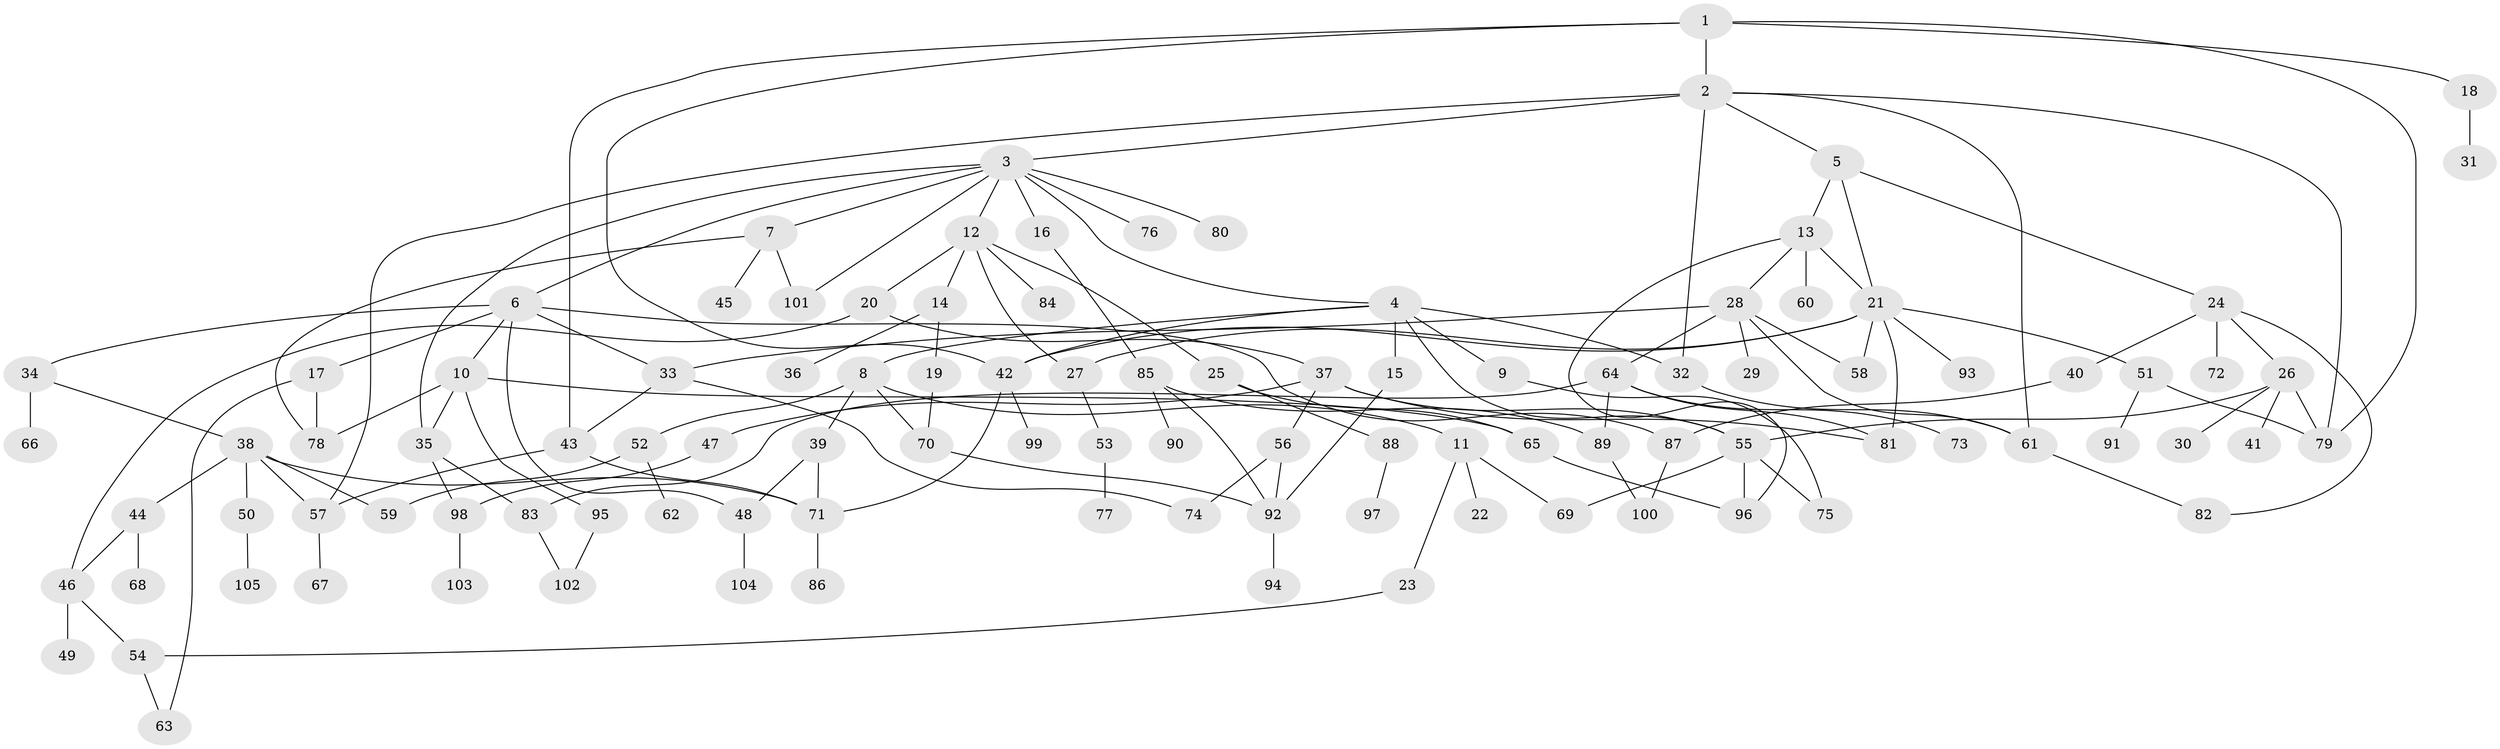 // coarse degree distribution, {5: 0.08695652173913043, 8: 0.057971014492753624, 10: 0.014492753623188406, 4: 0.13043478260869565, 3: 0.2028985507246377, 2: 0.13043478260869565, 9: 0.014492753623188406, 6: 0.057971014492753624, 1: 0.2898550724637681, 7: 0.014492753623188406}
// Generated by graph-tools (version 1.1) at 2025/23/03/03/25 07:23:32]
// undirected, 105 vertices, 152 edges
graph export_dot {
graph [start="1"]
  node [color=gray90,style=filled];
  1;
  2;
  3;
  4;
  5;
  6;
  7;
  8;
  9;
  10;
  11;
  12;
  13;
  14;
  15;
  16;
  17;
  18;
  19;
  20;
  21;
  22;
  23;
  24;
  25;
  26;
  27;
  28;
  29;
  30;
  31;
  32;
  33;
  34;
  35;
  36;
  37;
  38;
  39;
  40;
  41;
  42;
  43;
  44;
  45;
  46;
  47;
  48;
  49;
  50;
  51;
  52;
  53;
  54;
  55;
  56;
  57;
  58;
  59;
  60;
  61;
  62;
  63;
  64;
  65;
  66;
  67;
  68;
  69;
  70;
  71;
  72;
  73;
  74;
  75;
  76;
  77;
  78;
  79;
  80;
  81;
  82;
  83;
  84;
  85;
  86;
  87;
  88;
  89;
  90;
  91;
  92;
  93;
  94;
  95;
  96;
  97;
  98;
  99;
  100;
  101;
  102;
  103;
  104;
  105;
  1 -- 2;
  1 -- 18;
  1 -- 42;
  1 -- 43;
  1 -- 79;
  2 -- 3;
  2 -- 5;
  2 -- 32;
  2 -- 61;
  2 -- 79;
  2 -- 57;
  3 -- 4;
  3 -- 6;
  3 -- 7;
  3 -- 12;
  3 -- 16;
  3 -- 76;
  3 -- 80;
  3 -- 101;
  3 -- 35;
  4 -- 8;
  4 -- 9;
  4 -- 15;
  4 -- 55;
  4 -- 32;
  4 -- 42;
  5 -- 13;
  5 -- 21;
  5 -- 24;
  6 -- 10;
  6 -- 17;
  6 -- 34;
  6 -- 48;
  6 -- 87;
  6 -- 33;
  7 -- 45;
  7 -- 78;
  7 -- 101;
  8 -- 11;
  8 -- 39;
  8 -- 52;
  8 -- 70;
  9 -- 75;
  10 -- 35;
  10 -- 65;
  10 -- 95;
  10 -- 78;
  11 -- 22;
  11 -- 23;
  11 -- 69;
  12 -- 14;
  12 -- 20;
  12 -- 25;
  12 -- 84;
  12 -- 27;
  13 -- 28;
  13 -- 60;
  13 -- 96;
  13 -- 21;
  14 -- 19;
  14 -- 36;
  15 -- 92;
  16 -- 85;
  17 -- 63;
  17 -- 78;
  18 -- 31;
  19 -- 70;
  20 -- 37;
  20 -- 46;
  21 -- 27;
  21 -- 51;
  21 -- 81;
  21 -- 93;
  21 -- 58;
  21 -- 42;
  23 -- 54;
  24 -- 26;
  24 -- 40;
  24 -- 72;
  24 -- 82;
  25 -- 88;
  25 -- 65;
  26 -- 30;
  26 -- 41;
  26 -- 55;
  26 -- 79;
  27 -- 53;
  28 -- 29;
  28 -- 33;
  28 -- 58;
  28 -- 64;
  28 -- 61;
  32 -- 61;
  33 -- 43;
  33 -- 74;
  34 -- 38;
  34 -- 66;
  35 -- 83;
  35 -- 98;
  37 -- 47;
  37 -- 56;
  37 -- 81;
  37 -- 55;
  38 -- 44;
  38 -- 50;
  38 -- 57;
  38 -- 59;
  38 -- 71;
  39 -- 71;
  39 -- 48;
  40 -- 87;
  42 -- 99;
  42 -- 71;
  43 -- 71;
  43 -- 57;
  44 -- 46;
  44 -- 68;
  46 -- 49;
  46 -- 54;
  47 -- 98;
  48 -- 104;
  50 -- 105;
  51 -- 91;
  51 -- 79;
  52 -- 59;
  52 -- 62;
  53 -- 77;
  54 -- 63;
  55 -- 69;
  55 -- 75;
  55 -- 96;
  56 -- 74;
  56 -- 92;
  57 -- 67;
  61 -- 82;
  64 -- 73;
  64 -- 89;
  64 -- 81;
  64 -- 83;
  65 -- 96;
  70 -- 92;
  71 -- 86;
  83 -- 102;
  85 -- 90;
  85 -- 92;
  85 -- 89;
  87 -- 100;
  88 -- 97;
  89 -- 100;
  92 -- 94;
  95 -- 102;
  98 -- 103;
}
